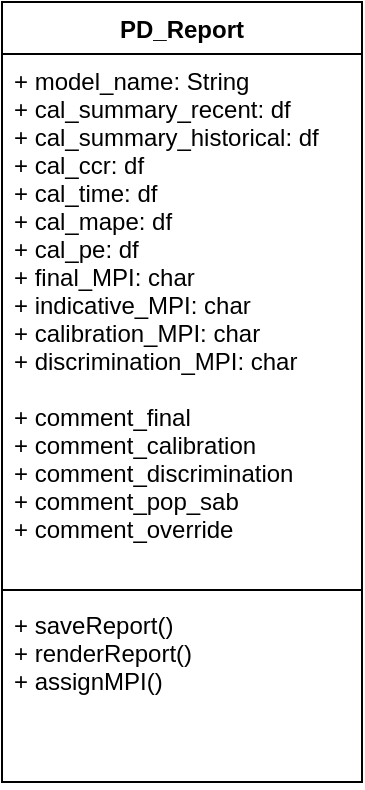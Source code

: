 <mxfile version="10.5.9" type="github"><diagram id="IQJLSEHGKZtAqVa7yedT" name="Page-1"><mxGraphModel dx="853" dy="625" grid="1" gridSize="10" guides="1" tooltips="1" connect="1" arrows="1" fold="1" page="1" pageScale="1" pageWidth="827" pageHeight="1169" math="0" shadow="0"><root><mxCell id="0"/><mxCell id="1" parent="0"/><mxCell id="5lhMgqwzkLEZ58j-1rdd-1" value="PD_Report" style="swimlane;fontStyle=1;align=center;verticalAlign=top;childLayout=stackLayout;horizontal=1;startSize=26;horizontalStack=0;resizeParent=1;resizeParentMax=0;resizeLast=0;collapsible=1;marginBottom=0;" parent="1" vertex="1"><mxGeometry x="230" y="160" width="180" height="390" as="geometry"/></mxCell><mxCell id="5lhMgqwzkLEZ58j-1rdd-2" value="+ model_name: String&#10;+ cal_summary_recent: df&#10;+ cal_summary_historical: df&#10;+ cal_ccr: df&#10;+ cal_time: df&#10;+ cal_mape: df&#10;+ cal_pe: df&#10;+ final_MPI: char&#10;+ indicative_MPI: char&#10;+ calibration_MPI: char&#10;+ discrimination_MPI: char&#10;&#10;+ comment_final&#10;+ comment_calibration&#10;+ comment_discrimination&#10;+ comment_pop_sab&#10;+ comment_override&#10;&#10;" style="text;strokeColor=none;fillColor=none;align=left;verticalAlign=top;spacingLeft=4;spacingRight=4;overflow=hidden;rotatable=0;points=[[0,0.5],[1,0.5]];portConstraint=eastwest;" parent="5lhMgqwzkLEZ58j-1rdd-1" vertex="1"><mxGeometry y="26" width="180" height="264" as="geometry"/></mxCell><mxCell id="5lhMgqwzkLEZ58j-1rdd-3" value="" style="line;strokeWidth=1;fillColor=none;align=left;verticalAlign=middle;spacingTop=-1;spacingLeft=3;spacingRight=3;rotatable=0;labelPosition=right;points=[];portConstraint=eastwest;" parent="5lhMgqwzkLEZ58j-1rdd-1" vertex="1"><mxGeometry y="290" width="180" height="8" as="geometry"/></mxCell><mxCell id="5lhMgqwzkLEZ58j-1rdd-4" value="+ saveReport()&#10;+ renderReport()&#10;+ assignMPI()&#10;" style="text;strokeColor=none;fillColor=none;align=left;verticalAlign=top;spacingLeft=4;spacingRight=4;overflow=hidden;rotatable=0;points=[[0,0.5],[1,0.5]];portConstraint=eastwest;" parent="5lhMgqwzkLEZ58j-1rdd-1" vertex="1"><mxGeometry y="298" width="180" height="92" as="geometry"/></mxCell></root></mxGraphModel></diagram></mxfile>